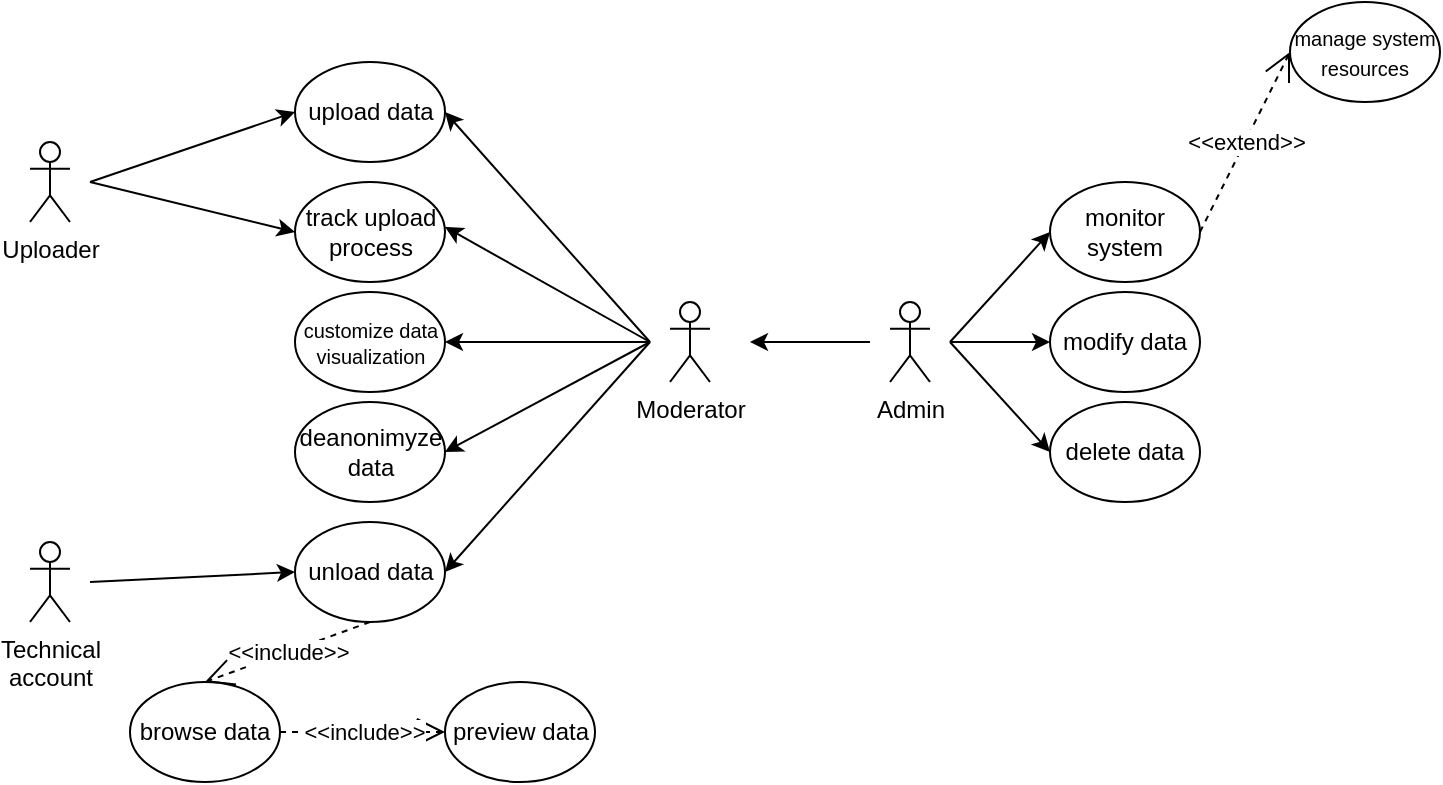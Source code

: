 <mxfile version="24.7.17">
  <diagram name="Страница — 1" id="K9DpIMCQUKm6tweqTpe7">
    <mxGraphModel dx="823" dy="524" grid="1" gridSize="10" guides="1" tooltips="1" connect="1" arrows="1" fold="1" page="1" pageScale="1" pageWidth="827" pageHeight="1169" math="0" shadow="0">
      <root>
        <mxCell id="0" />
        <mxCell id="1" parent="0" />
        <mxCell id="lqApCSlY46Vw4tA-hEk7-7" value="Admin" style="shape=umlActor;verticalLabelPosition=bottom;verticalAlign=top;html=1;outlineConnect=0;" vertex="1" parent="1">
          <mxGeometry x="460" y="360" width="20" height="40" as="geometry" />
        </mxCell>
        <mxCell id="lqApCSlY46Vw4tA-hEk7-9" value="Uploader" style="shape=umlActor;verticalLabelPosition=bottom;verticalAlign=top;html=1;outlineConnect=0;" vertex="1" parent="1">
          <mxGeometry x="30" y="280" width="20" height="40" as="geometry" />
        </mxCell>
        <mxCell id="lqApCSlY46Vw4tA-hEk7-10" value="Moderator" style="shape=umlActor;verticalLabelPosition=bottom;verticalAlign=top;html=1;outlineConnect=0;" vertex="1" parent="1">
          <mxGeometry x="350" y="360" width="20" height="40" as="geometry" />
        </mxCell>
        <mxCell id="lqApCSlY46Vw4tA-hEk7-11" value="Technical&lt;div&gt;account&lt;/div&gt;" style="shape=umlActor;verticalLabelPosition=bottom;verticalAlign=top;html=1;outlineConnect=0;" vertex="1" parent="1">
          <mxGeometry x="30" y="480" width="20" height="40" as="geometry" />
        </mxCell>
        <mxCell id="lqApCSlY46Vw4tA-hEk7-13" value="unload data" style="ellipse;whiteSpace=wrap;html=1;" vertex="1" parent="1">
          <mxGeometry x="162.5" y="470" width="75" height="50" as="geometry" />
        </mxCell>
        <mxCell id="lqApCSlY46Vw4tA-hEk7-15" value="upload data" style="ellipse;whiteSpace=wrap;html=1;" vertex="1" parent="1">
          <mxGeometry x="162.5" y="240" width="75" height="50" as="geometry" />
        </mxCell>
        <mxCell id="lqApCSlY46Vw4tA-hEk7-27" value="modify data" style="ellipse;whiteSpace=wrap;html=1;" vertex="1" parent="1">
          <mxGeometry x="540" y="355" width="75" height="50" as="geometry" />
        </mxCell>
        <mxCell id="lqApCSlY46Vw4tA-hEk7-28" value="delete data" style="ellipse;whiteSpace=wrap;html=1;" vertex="1" parent="1">
          <mxGeometry x="540" y="410" width="75" height="50" as="geometry" />
        </mxCell>
        <mxCell id="lqApCSlY46Vw4tA-hEk7-31" value="track upload process" style="ellipse;whiteSpace=wrap;html=1;" vertex="1" parent="1">
          <mxGeometry x="162.5" y="300" width="75" height="50" as="geometry" />
        </mxCell>
        <mxCell id="lqApCSlY46Vw4tA-hEk7-32" value="deanonimyze&lt;div&gt;data&lt;/div&gt;" style="ellipse;whiteSpace=wrap;html=1;" vertex="1" parent="1">
          <mxGeometry x="162.5" y="410" width="75" height="50" as="geometry" />
        </mxCell>
        <mxCell id="lqApCSlY46Vw4tA-hEk7-34" value="&lt;p style=&quot;line-height: 100%;&quot;&gt;&lt;font style=&quot;font-size: 10px;&quot;&gt;customize data visualization&lt;/font&gt;&lt;/p&gt;" style="ellipse;whiteSpace=wrap;html=1;" vertex="1" parent="1">
          <mxGeometry x="162.5" y="355" width="75" height="50" as="geometry" />
        </mxCell>
        <mxCell id="lqApCSlY46Vw4tA-hEk7-42" value="" style="endArrow=classic;html=1;rounded=0;entryX=0;entryY=0.5;entryDx=0;entryDy=0;" edge="1" parent="1" target="lqApCSlY46Vw4tA-hEk7-15">
          <mxGeometry width="50" height="50" relative="1" as="geometry">
            <mxPoint x="60" y="300" as="sourcePoint" />
            <mxPoint x="130" y="260" as="targetPoint" />
          </mxGeometry>
        </mxCell>
        <mxCell id="lqApCSlY46Vw4tA-hEk7-43" value="" style="endArrow=classic;html=1;rounded=0;entryX=0;entryY=0.5;entryDx=0;entryDy=0;" edge="1" parent="1" target="lqApCSlY46Vw4tA-hEk7-31">
          <mxGeometry width="50" height="50" relative="1" as="geometry">
            <mxPoint x="60" y="300" as="sourcePoint" />
            <mxPoint x="171" y="280" as="targetPoint" />
          </mxGeometry>
        </mxCell>
        <mxCell id="lqApCSlY46Vw4tA-hEk7-45" value="" style="endArrow=classic;html=1;rounded=0;entryX=1;entryY=0.5;entryDx=0;entryDy=0;" edge="1" parent="1" target="lqApCSlY46Vw4tA-hEk7-15">
          <mxGeometry width="50" height="50" relative="1" as="geometry">
            <mxPoint x="340" y="380" as="sourcePoint" />
            <mxPoint x="340" y="350" as="targetPoint" />
          </mxGeometry>
        </mxCell>
        <mxCell id="lqApCSlY46Vw4tA-hEk7-46" value="" style="endArrow=classic;html=1;rounded=0;entryX=1;entryY=0.5;entryDx=0;entryDy=0;" edge="1" parent="1" target="lqApCSlY46Vw4tA-hEk7-34">
          <mxGeometry width="50" height="50" relative="1" as="geometry">
            <mxPoint x="340" y="380" as="sourcePoint" />
            <mxPoint x="230" y="280" as="targetPoint" />
          </mxGeometry>
        </mxCell>
        <mxCell id="lqApCSlY46Vw4tA-hEk7-47" value="" style="endArrow=classic;html=1;rounded=0;entryX=1;entryY=0.5;entryDx=0;entryDy=0;" edge="1" parent="1">
          <mxGeometry width="50" height="50" relative="1" as="geometry">
            <mxPoint x="340" y="380" as="sourcePoint" />
            <mxPoint x="237.5" y="322.5" as="targetPoint" />
          </mxGeometry>
        </mxCell>
        <mxCell id="lqApCSlY46Vw4tA-hEk7-48" value="" style="endArrow=classic;html=1;rounded=0;entryX=1;entryY=0.5;entryDx=0;entryDy=0;" edge="1" parent="1" target="lqApCSlY46Vw4tA-hEk7-32">
          <mxGeometry width="50" height="50" relative="1" as="geometry">
            <mxPoint x="340" y="380" as="sourcePoint" />
            <mxPoint x="250" y="440" as="targetPoint" />
          </mxGeometry>
        </mxCell>
        <mxCell id="lqApCSlY46Vw4tA-hEk7-49" value="" style="endArrow=classic;html=1;rounded=0;entryX=1;entryY=0.5;entryDx=0;entryDy=0;" edge="1" parent="1" target="lqApCSlY46Vw4tA-hEk7-13">
          <mxGeometry width="50" height="50" relative="1" as="geometry">
            <mxPoint x="340" y="380" as="sourcePoint" />
            <mxPoint x="230" y="350" as="targetPoint" />
          </mxGeometry>
        </mxCell>
        <mxCell id="lqApCSlY46Vw4tA-hEk7-50" value="" style="endArrow=classic;html=1;rounded=0;entryX=0;entryY=0.5;entryDx=0;entryDy=0;" edge="1" parent="1" target="lqApCSlY46Vw4tA-hEk7-13">
          <mxGeometry width="50" height="50" relative="1" as="geometry">
            <mxPoint x="60" y="500" as="sourcePoint" />
            <mxPoint y="387.5" as="targetPoint" />
          </mxGeometry>
        </mxCell>
        <mxCell id="lqApCSlY46Vw4tA-hEk7-51" value="" style="endArrow=classic;html=1;rounded=0;" edge="1" parent="1">
          <mxGeometry width="50" height="50" relative="1" as="geometry">
            <mxPoint x="450" y="380" as="sourcePoint" />
            <mxPoint x="390" y="380" as="targetPoint" />
          </mxGeometry>
        </mxCell>
        <mxCell id="lqApCSlY46Vw4tA-hEk7-52" value="" style="endArrow=classic;html=1;rounded=0;entryX=0;entryY=0.5;entryDx=0;entryDy=0;" edge="1" parent="1" target="lqApCSlY46Vw4tA-hEk7-27">
          <mxGeometry width="50" height="50" relative="1" as="geometry">
            <mxPoint x="490" y="380" as="sourcePoint" />
            <mxPoint x="540" y="350" as="targetPoint" />
          </mxGeometry>
        </mxCell>
        <mxCell id="lqApCSlY46Vw4tA-hEk7-53" value="" style="endArrow=classic;html=1;rounded=0;entryX=0;entryY=0.5;entryDx=0;entryDy=0;" edge="1" parent="1" target="lqApCSlY46Vw4tA-hEk7-28">
          <mxGeometry width="50" height="50" relative="1" as="geometry">
            <mxPoint x="490" y="380" as="sourcePoint" />
            <mxPoint x="297" y="325" as="targetPoint" />
          </mxGeometry>
        </mxCell>
        <mxCell id="lqApCSlY46Vw4tA-hEk7-54" value="monitor system" style="ellipse;whiteSpace=wrap;html=1;" vertex="1" parent="1">
          <mxGeometry x="540" y="300" width="75" height="50" as="geometry" />
        </mxCell>
        <mxCell id="lqApCSlY46Vw4tA-hEk7-55" value="" style="endArrow=classic;html=1;rounded=0;entryX=0;entryY=0.5;entryDx=0;entryDy=0;" edge="1" parent="1" target="lqApCSlY46Vw4tA-hEk7-54">
          <mxGeometry width="50" height="50" relative="1" as="geometry">
            <mxPoint x="490" y="380" as="sourcePoint" />
            <mxPoint x="550" y="350" as="targetPoint" />
          </mxGeometry>
        </mxCell>
        <mxCell id="lqApCSlY46Vw4tA-hEk7-56" value="browse data" style="ellipse;whiteSpace=wrap;html=1;" vertex="1" parent="1">
          <mxGeometry x="80" y="550" width="75" height="50" as="geometry" />
        </mxCell>
        <mxCell id="lqApCSlY46Vw4tA-hEk7-58" value="preview data" style="ellipse;whiteSpace=wrap;html=1;" vertex="1" parent="1">
          <mxGeometry x="237.5" y="550" width="75" height="50" as="geometry" />
        </mxCell>
        <mxCell id="lqApCSlY46Vw4tA-hEk7-64" value="&amp;lt;&amp;lt;include&amp;gt;&amp;gt;" style="endArrow=open;endSize=12;dashed=1;html=1;rounded=0;entryX=0;entryY=0.5;entryDx=0;entryDy=0;exitX=1;exitY=0.5;exitDx=0;exitDy=0;" edge="1" parent="1" source="lqApCSlY46Vw4tA-hEk7-56" target="lqApCSlY46Vw4tA-hEk7-58">
          <mxGeometry width="160" relative="1" as="geometry">
            <mxPoint x="200" y="520" as="sourcePoint" />
            <mxPoint x="360" y="520" as="targetPoint" />
          </mxGeometry>
        </mxCell>
        <mxCell id="lqApCSlY46Vw4tA-hEk7-65" value="&amp;lt;&amp;lt;include&amp;gt;&amp;gt;" style="endArrow=open;endSize=12;dashed=1;html=1;rounded=0;entryX=0.5;entryY=0;entryDx=0;entryDy=0;exitX=0.5;exitY=1;exitDx=0;exitDy=0;" edge="1" parent="1" source="lqApCSlY46Vw4tA-hEk7-13" target="lqApCSlY46Vw4tA-hEk7-56">
          <mxGeometry width="160" relative="1" as="geometry">
            <mxPoint x="200" y="520" as="sourcePoint" />
            <mxPoint x="200" y="680" as="targetPoint" />
          </mxGeometry>
        </mxCell>
        <mxCell id="lqApCSlY46Vw4tA-hEk7-66" value="&lt;font style=&quot;font-size: 10px;&quot;&gt;manage system resources&lt;/font&gt;" style="ellipse;whiteSpace=wrap;html=1;" vertex="1" parent="1">
          <mxGeometry x="660" y="210" width="75" height="50" as="geometry" />
        </mxCell>
        <mxCell id="lqApCSlY46Vw4tA-hEk7-67" value="&amp;lt;&amp;lt;extend&amp;gt;&amp;gt;" style="endArrow=open;endSize=12;dashed=1;html=1;rounded=0;entryX=0;entryY=0.5;entryDx=0;entryDy=0;exitX=1;exitY=0.5;exitDx=0;exitDy=0;" edge="1" parent="1" source="lqApCSlY46Vw4tA-hEk7-54" target="lqApCSlY46Vw4tA-hEk7-66">
          <mxGeometry width="160" relative="1" as="geometry">
            <mxPoint x="360" y="400" as="sourcePoint" />
            <mxPoint x="520" y="400" as="targetPoint" />
          </mxGeometry>
        </mxCell>
      </root>
    </mxGraphModel>
  </diagram>
</mxfile>
